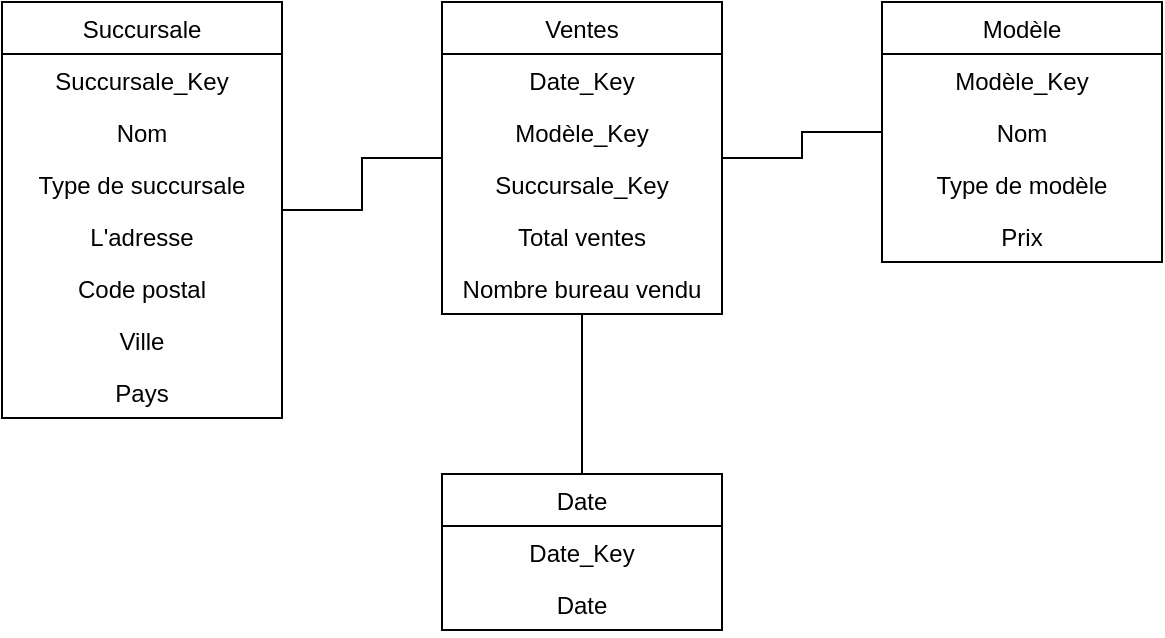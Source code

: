 <mxfile version="14.5.8" type="device"><diagram id="C5RBs43oDa-KdzZeNtuy" name="Page-1"><mxGraphModel dx="912" dy="784" grid="1" gridSize="10" guides="1" tooltips="1" connect="1" arrows="1" fold="1" page="1" pageScale="1" pageWidth="827" pageHeight="1169" math="0" shadow="0"><root><mxCell id="WIyWlLk6GJQsqaUBKTNV-0"/><mxCell id="WIyWlLk6GJQsqaUBKTNV-1" parent="WIyWlLk6GJQsqaUBKTNV-0"/><mxCell id="NXtiL8nuHtH0s4drF9yd-12" value="" style="edgeStyle=orthogonalEdgeStyle;rounded=0;orthogonalLoop=1;jettySize=auto;html=1;endArrow=none;endFill=0;" edge="1" parent="WIyWlLk6GJQsqaUBKTNV-1" source="NXtiL8nuHtH0s4drF9yd-0" target="NXtiL8nuHtH0s4drF9yd-6"><mxGeometry relative="1" as="geometry"/></mxCell><mxCell id="NXtiL8nuHtH0s4drF9yd-22" value="" style="edgeStyle=orthogonalEdgeStyle;rounded=0;orthogonalLoop=1;jettySize=auto;html=1;endArrow=none;endFill=0;" edge="1" parent="WIyWlLk6GJQsqaUBKTNV-1" source="NXtiL8nuHtH0s4drF9yd-0" target="NXtiL8nuHtH0s4drF9yd-16"><mxGeometry relative="1" as="geometry"/></mxCell><mxCell id="NXtiL8nuHtH0s4drF9yd-29" value="" style="edgeStyle=orthogonalEdgeStyle;rounded=0;orthogonalLoop=1;jettySize=auto;html=1;endArrow=none;endFill=0;" edge="1" parent="WIyWlLk6GJQsqaUBKTNV-1" source="NXtiL8nuHtH0s4drF9yd-0" target="NXtiL8nuHtH0s4drF9yd-23"><mxGeometry relative="1" as="geometry"/></mxCell><mxCell id="NXtiL8nuHtH0s4drF9yd-0" value="Ventes" style="swimlane;fontStyle=0;childLayout=stackLayout;horizontal=1;startSize=26;fillColor=none;horizontalStack=0;resizeParent=1;resizeParentMax=0;resizeLast=0;collapsible=1;marginBottom=0;align=center;" vertex="1" parent="WIyWlLk6GJQsqaUBKTNV-1"><mxGeometry x="240" y="160" width="140" height="156" as="geometry"/></mxCell><mxCell id="NXtiL8nuHtH0s4drF9yd-1" value="Date_Key" style="text;strokeColor=none;fillColor=none;align=center;verticalAlign=top;spacingLeft=4;spacingRight=4;overflow=hidden;rotatable=0;points=[[0,0.5],[1,0.5]];portConstraint=eastwest;" vertex="1" parent="NXtiL8nuHtH0s4drF9yd-0"><mxGeometry y="26" width="140" height="26" as="geometry"/></mxCell><mxCell id="NXtiL8nuHtH0s4drF9yd-2" value="Modèle_Key" style="text;strokeColor=none;fillColor=none;align=center;verticalAlign=top;spacingLeft=4;spacingRight=4;overflow=hidden;rotatable=0;points=[[0,0.5],[1,0.5]];portConstraint=eastwest;" vertex="1" parent="NXtiL8nuHtH0s4drF9yd-0"><mxGeometry y="52" width="140" height="26" as="geometry"/></mxCell><mxCell id="NXtiL8nuHtH0s4drF9yd-3" value="Succursale_Key" style="text;strokeColor=none;fillColor=none;align=center;verticalAlign=top;spacingLeft=4;spacingRight=4;overflow=hidden;rotatable=0;points=[[0,0.5],[1,0.5]];portConstraint=eastwest;" vertex="1" parent="NXtiL8nuHtH0s4drF9yd-0"><mxGeometry y="78" width="140" height="26" as="geometry"/></mxCell><mxCell id="NXtiL8nuHtH0s4drF9yd-4" value="Total ventes" style="text;strokeColor=none;fillColor=none;align=center;verticalAlign=top;spacingLeft=4;spacingRight=4;overflow=hidden;rotatable=0;points=[[0,0.5],[1,0.5]];portConstraint=eastwest;" vertex="1" parent="NXtiL8nuHtH0s4drF9yd-0"><mxGeometry y="104" width="140" height="26" as="geometry"/></mxCell><mxCell id="NXtiL8nuHtH0s4drF9yd-5" value="Nombre bureau vendu" style="text;strokeColor=none;fillColor=none;align=center;verticalAlign=top;spacingLeft=4;spacingRight=4;overflow=hidden;rotatable=0;points=[[0,0.5],[1,0.5]];portConstraint=eastwest;" vertex="1" parent="NXtiL8nuHtH0s4drF9yd-0"><mxGeometry y="130" width="140" height="26" as="geometry"/></mxCell><mxCell id="NXtiL8nuHtH0s4drF9yd-6" value="Succursale" style="swimlane;fontStyle=0;childLayout=stackLayout;horizontal=1;startSize=26;fillColor=none;horizontalStack=0;resizeParent=1;resizeParentMax=0;resizeLast=0;collapsible=1;marginBottom=0;align=center;" vertex="1" parent="WIyWlLk6GJQsqaUBKTNV-1"><mxGeometry x="20" y="160" width="140" height="208" as="geometry"/></mxCell><mxCell id="NXtiL8nuHtH0s4drF9yd-9" value="Succursale_Key" style="text;strokeColor=none;fillColor=none;align=center;verticalAlign=top;spacingLeft=4;spacingRight=4;overflow=hidden;rotatable=0;points=[[0,0.5],[1,0.5]];portConstraint=eastwest;" vertex="1" parent="NXtiL8nuHtH0s4drF9yd-6"><mxGeometry y="26" width="140" height="26" as="geometry"/></mxCell><mxCell id="NXtiL8nuHtH0s4drF9yd-10" value="Nom" style="text;strokeColor=none;fillColor=none;align=center;verticalAlign=top;spacingLeft=4;spacingRight=4;overflow=hidden;rotatable=0;points=[[0,0.5],[1,0.5]];portConstraint=eastwest;" vertex="1" parent="NXtiL8nuHtH0s4drF9yd-6"><mxGeometry y="52" width="140" height="26" as="geometry"/></mxCell><mxCell id="NXtiL8nuHtH0s4drF9yd-13" value="Type de succursale" style="text;strokeColor=none;fillColor=none;align=center;verticalAlign=top;spacingLeft=4;spacingRight=4;overflow=hidden;rotatable=0;points=[[0,0.5],[1,0.5]];portConstraint=eastwest;" vertex="1" parent="NXtiL8nuHtH0s4drF9yd-6"><mxGeometry y="78" width="140" height="26" as="geometry"/></mxCell><mxCell id="NXtiL8nuHtH0s4drF9yd-32" value="L'adresse" style="text;strokeColor=none;fillColor=none;align=center;verticalAlign=top;spacingLeft=4;spacingRight=4;overflow=hidden;rotatable=0;points=[[0,0.5],[1,0.5]];portConstraint=eastwest;" vertex="1" parent="NXtiL8nuHtH0s4drF9yd-6"><mxGeometry y="104" width="140" height="26" as="geometry"/></mxCell><mxCell id="NXtiL8nuHtH0s4drF9yd-33" value="Code postal&#10;" style="text;strokeColor=none;fillColor=none;align=center;verticalAlign=top;spacingLeft=4;spacingRight=4;overflow=hidden;rotatable=0;points=[[0,0.5],[1,0.5]];portConstraint=eastwest;" vertex="1" parent="NXtiL8nuHtH0s4drF9yd-6"><mxGeometry y="130" width="140" height="26" as="geometry"/></mxCell><mxCell id="NXtiL8nuHtH0s4drF9yd-34" value="Ville" style="text;strokeColor=none;fillColor=none;align=center;verticalAlign=top;spacingLeft=4;spacingRight=4;overflow=hidden;rotatable=0;points=[[0,0.5],[1,0.5]];portConstraint=eastwest;" vertex="1" parent="NXtiL8nuHtH0s4drF9yd-6"><mxGeometry y="156" width="140" height="26" as="geometry"/></mxCell><mxCell id="NXtiL8nuHtH0s4drF9yd-14" value="Pays" style="text;strokeColor=none;fillColor=none;align=center;verticalAlign=top;spacingLeft=4;spacingRight=4;overflow=hidden;rotatable=0;points=[[0,0.5],[1,0.5]];portConstraint=eastwest;" vertex="1" parent="NXtiL8nuHtH0s4drF9yd-6"><mxGeometry y="182" width="140" height="26" as="geometry"/></mxCell><mxCell id="NXtiL8nuHtH0s4drF9yd-16" value="Date" style="swimlane;fontStyle=0;childLayout=stackLayout;horizontal=1;startSize=26;fillColor=none;horizontalStack=0;resizeParent=1;resizeParentMax=0;resizeLast=0;collapsible=1;marginBottom=0;align=center;" vertex="1" parent="WIyWlLk6GJQsqaUBKTNV-1"><mxGeometry x="240" y="396" width="140" height="78" as="geometry"/></mxCell><mxCell id="NXtiL8nuHtH0s4drF9yd-17" value="Date_Key" style="text;strokeColor=none;fillColor=none;align=center;verticalAlign=top;spacingLeft=4;spacingRight=4;overflow=hidden;rotatable=0;points=[[0,0.5],[1,0.5]];portConstraint=eastwest;" vertex="1" parent="NXtiL8nuHtH0s4drF9yd-16"><mxGeometry y="26" width="140" height="26" as="geometry"/></mxCell><mxCell id="NXtiL8nuHtH0s4drF9yd-21" value="Date" style="text;strokeColor=none;fillColor=none;align=center;verticalAlign=top;spacingLeft=4;spacingRight=4;overflow=hidden;rotatable=0;points=[[0,0.5],[1,0.5]];portConstraint=eastwest;" vertex="1" parent="NXtiL8nuHtH0s4drF9yd-16"><mxGeometry y="52" width="140" height="26" as="geometry"/></mxCell><mxCell id="NXtiL8nuHtH0s4drF9yd-23" value="Modèle" style="swimlane;fontStyle=0;childLayout=stackLayout;horizontal=1;startSize=26;fillColor=none;horizontalStack=0;resizeParent=1;resizeParentMax=0;resizeLast=0;collapsible=1;marginBottom=0;align=center;" vertex="1" parent="WIyWlLk6GJQsqaUBKTNV-1"><mxGeometry x="460" y="160" width="140" height="130" as="geometry"/></mxCell><mxCell id="NXtiL8nuHtH0s4drF9yd-25" value="Modèle_Key" style="text;strokeColor=none;fillColor=none;align=center;verticalAlign=top;spacingLeft=4;spacingRight=4;overflow=hidden;rotatable=0;points=[[0,0.5],[1,0.5]];portConstraint=eastwest;" vertex="1" parent="NXtiL8nuHtH0s4drF9yd-23"><mxGeometry y="26" width="140" height="26" as="geometry"/></mxCell><mxCell id="NXtiL8nuHtH0s4drF9yd-31" value="Nom" style="text;strokeColor=none;fillColor=none;align=center;verticalAlign=top;spacingLeft=4;spacingRight=4;overflow=hidden;rotatable=0;points=[[0,0.5],[1,0.5]];portConstraint=eastwest;" vertex="1" parent="NXtiL8nuHtH0s4drF9yd-23"><mxGeometry y="52" width="140" height="26" as="geometry"/></mxCell><mxCell id="NXtiL8nuHtH0s4drF9yd-30" value="Type de modèle" style="text;strokeColor=none;fillColor=none;align=center;verticalAlign=top;spacingLeft=4;spacingRight=4;overflow=hidden;rotatable=0;points=[[0,0.5],[1,0.5]];portConstraint=eastwest;" vertex="1" parent="NXtiL8nuHtH0s4drF9yd-23"><mxGeometry y="78" width="140" height="26" as="geometry"/></mxCell><mxCell id="NXtiL8nuHtH0s4drF9yd-28" value="Prix" style="text;strokeColor=none;fillColor=none;align=center;verticalAlign=top;spacingLeft=4;spacingRight=4;overflow=hidden;rotatable=0;points=[[0,0.5],[1,0.5]];portConstraint=eastwest;" vertex="1" parent="NXtiL8nuHtH0s4drF9yd-23"><mxGeometry y="104" width="140" height="26" as="geometry"/></mxCell></root></mxGraphModel></diagram></mxfile>